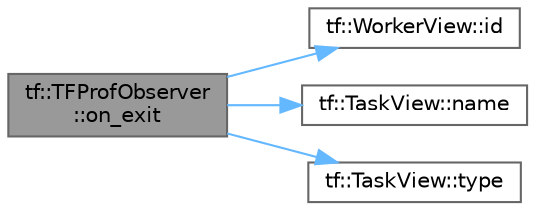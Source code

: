 digraph "tf::TFProfObserver::on_exit"
{
 // LATEX_PDF_SIZE
  bgcolor="transparent";
  edge [fontname=Helvetica,fontsize=10,labelfontname=Helvetica,labelfontsize=10];
  node [fontname=Helvetica,fontsize=10,shape=box,height=0.2,width=0.4];
  rankdir="LR";
  Node1 [id="Node000001",label="tf::TFProfObserver\l::on_exit",height=0.2,width=0.4,color="gray40", fillcolor="grey60", style="filled", fontcolor="black",tooltip="method to call after a worker thread executed a closure"];
  Node1 -> Node2 [id="edge1_Node000001_Node000002",color="steelblue1",style="solid",tooltip=" "];
  Node2 [id="Node000002",label="tf::WorkerView::id",height=0.2,width=0.4,color="grey40", fillcolor="white", style="filled",URL="$classtf_1_1_worker_view.html#ab12c901b0bd8a9f1fa33d305a32ae259",tooltip="queries the worker id associated with its parent executor"];
  Node1 -> Node3 [id="edge2_Node000001_Node000003",color="steelblue1",style="solid",tooltip=" "];
  Node3 [id="Node000003",label="tf::TaskView::name",height=0.2,width=0.4,color="grey40", fillcolor="white", style="filled",URL="$classtf_1_1_task_view.html#ac8cd58171de8ab4865e3c3f142db2db1",tooltip="queries the name of the task"];
  Node1 -> Node4 [id="edge3_Node000001_Node000004",color="steelblue1",style="solid",tooltip=" "];
  Node4 [id="Node000004",label="tf::TaskView::type",height=0.2,width=0.4,color="grey40", fillcolor="white", style="filled",URL="$classtf_1_1_task_view.html#aa20d7b5796064c3ab194e6d7ebe2adb1",tooltip="queries the task type"];
}
